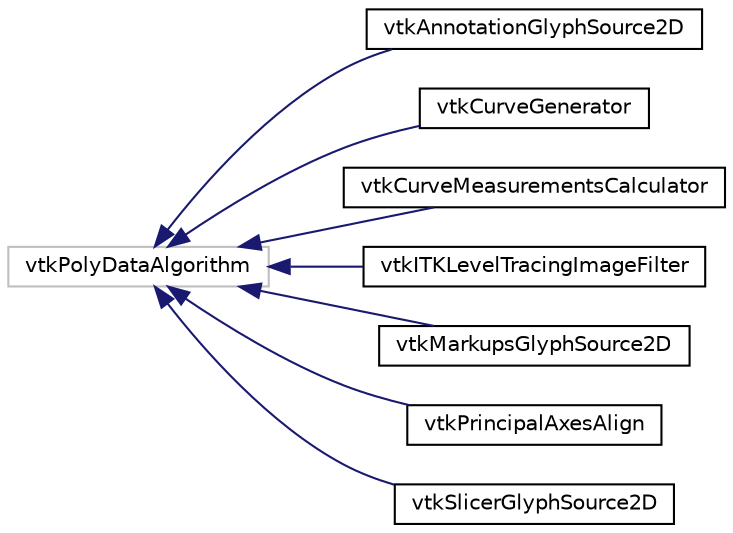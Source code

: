 digraph "Graphical Class Hierarchy"
{
  bgcolor="transparent";
  edge [fontname="Helvetica",fontsize="10",labelfontname="Helvetica",labelfontsize="10"];
  node [fontname="Helvetica",fontsize="10",shape=record];
  rankdir="LR";
  Node50 [label="vtkPolyDataAlgorithm",height=0.2,width=0.4,color="grey75"];
  Node50 -> Node0 [dir="back",color="midnightblue",fontsize="10",style="solid",fontname="Helvetica"];
  Node0 [label="vtkAnnotationGlyphSource2D",height=0.2,width=0.4,color="black",URL="$classvtkAnnotationGlyphSource2D.html"];
  Node50 -> Node52 [dir="back",color="midnightblue",fontsize="10",style="solid",fontname="Helvetica"];
  Node52 [label="vtkCurveGenerator",height=0.2,width=0.4,color="black",URL="$classvtkCurveGenerator.html",tooltip="Filter that generates curves between points of an input polydata. "];
  Node50 -> Node53 [dir="back",color="midnightblue",fontsize="10",style="solid",fontname="Helvetica"];
  Node53 [label="vtkCurveMeasurementsCalculator",height=0.2,width=0.4,color="black",URL="$classvtkCurveMeasurementsCalculator.html",tooltip="Filter that generates curves between points of an input polydata. "];
  Node50 -> Node54 [dir="back",color="midnightblue",fontsize="10",style="solid",fontname="Helvetica"];
  Node54 [label="vtkITKLevelTracingImageFilter",height=0.2,width=0.4,color="black",URL="$classvtkITKLevelTracingImageFilter.html",tooltip="Wrapper class around itk::LevelTracingImageFilterImageFilter. "];
  Node50 -> Node55 [dir="back",color="midnightblue",fontsize="10",style="solid",fontname="Helvetica"];
  Node55 [label="vtkMarkupsGlyphSource2D",height=0.2,width=0.4,color="black",URL="$classvtkMarkupsGlyphSource2D.html"];
  Node50 -> Node56 [dir="back",color="midnightblue",fontsize="10",style="solid",fontname="Helvetica"];
  Node56 [label="vtkPrincipalAxesAlign",height=0.2,width=0.4,color="black",URL="$classvtkPrincipalAxesAlign.html"];
  Node50 -> Node57 [dir="back",color="midnightblue",fontsize="10",style="solid",fontname="Helvetica"];
  Node57 [label="vtkSlicerGlyphSource2D",height=0.2,width=0.4,color="black",URL="$classvtkSlicerGlyphSource2D.html"];
}
